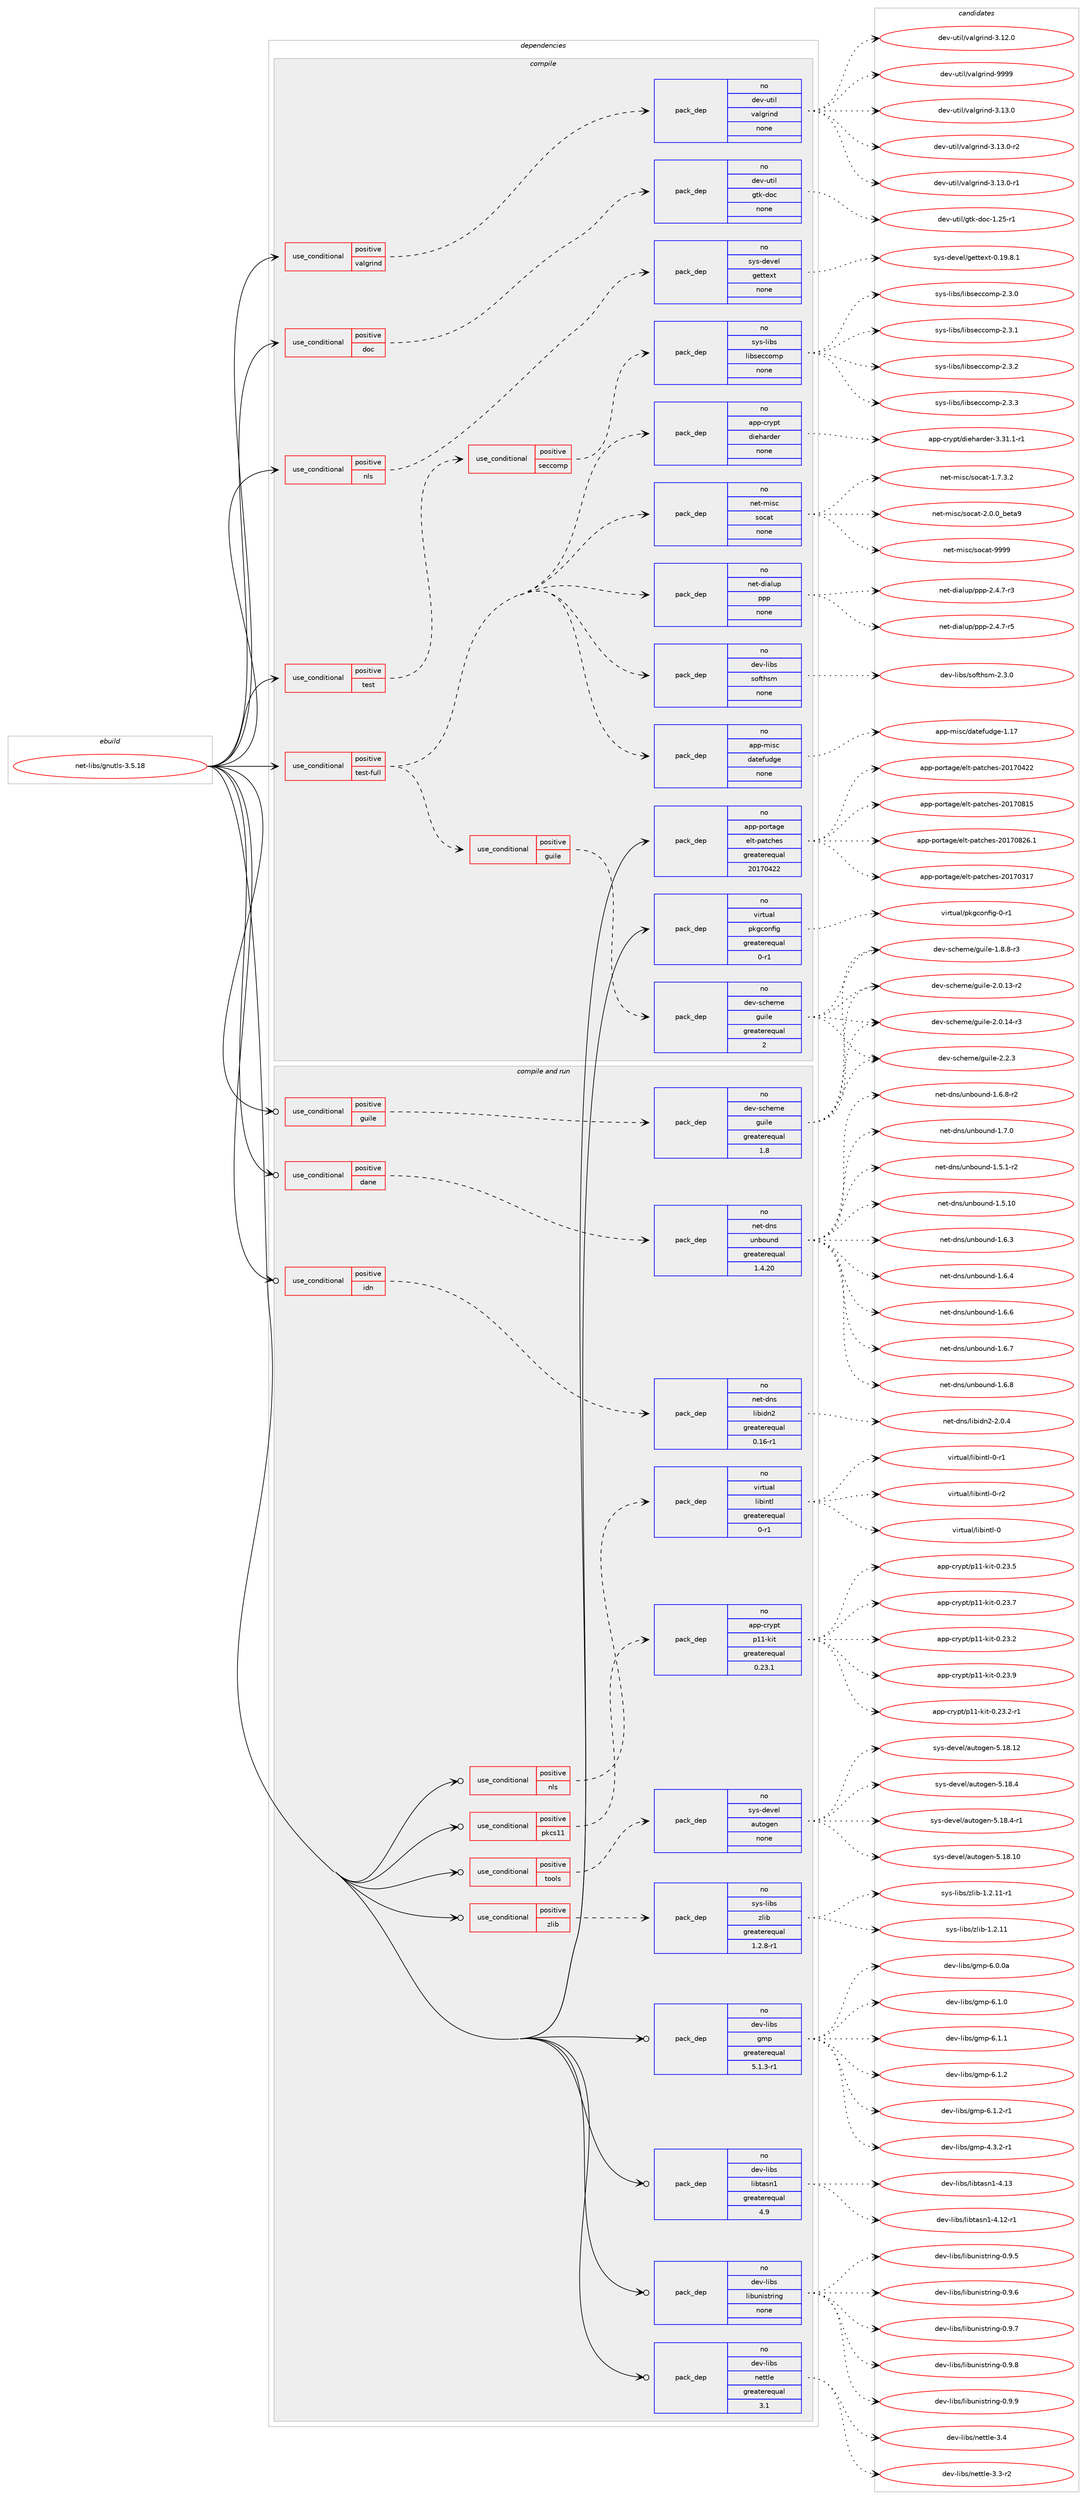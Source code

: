 digraph prolog {

# *************
# Graph options
# *************

newrank=true;
concentrate=true;
compound=true;
graph [rankdir=LR,fontname=Helvetica,fontsize=10,ranksep=1.5];#, ranksep=2.5, nodesep=0.2];
edge  [arrowhead=vee];
node  [fontname=Helvetica,fontsize=10];

# **********
# The ebuild
# **********

subgraph cluster_leftcol {
color=gray;
rank=same;
label=<<i>ebuild</i>>;
id [label="net-libs/gnutls-3.5.18", color=red, width=4, href="../net-libs/gnutls-3.5.18.svg"];
}

# ****************
# The dependencies
# ****************

subgraph cluster_midcol {
color=gray;
label=<<i>dependencies</i>>;
subgraph cluster_compile {
fillcolor="#eeeeee";
style=filled;
label=<<i>compile</i>>;
subgraph cond41 {
dependency118 [label=<<TABLE BORDER="0" CELLBORDER="1" CELLSPACING="0" CELLPADDING="4"><TR><TD ROWSPAN="3" CELLPADDING="10">use_conditional</TD></TR><TR><TD>positive</TD></TR><TR><TD>doc</TD></TR></TABLE>>, shape=none, color=red];
subgraph pack75 {
dependency119 [label=<<TABLE BORDER="0" CELLBORDER="1" CELLSPACING="0" CELLPADDING="4" WIDTH="220"><TR><TD ROWSPAN="6" CELLPADDING="30">pack_dep</TD></TR><TR><TD WIDTH="110">no</TD></TR><TR><TD>dev-util</TD></TR><TR><TD>gtk-doc</TD></TR><TR><TD>none</TD></TR><TR><TD></TD></TR></TABLE>>, shape=none, color=blue];
}
dependency118:e -> dependency119:w [weight=20,style="dashed",arrowhead="vee"];
}
id:e -> dependency118:w [weight=20,style="solid",arrowhead="vee"];
subgraph cond42 {
dependency120 [label=<<TABLE BORDER="0" CELLBORDER="1" CELLSPACING="0" CELLPADDING="4"><TR><TD ROWSPAN="3" CELLPADDING="10">use_conditional</TD></TR><TR><TD>positive</TD></TR><TR><TD>nls</TD></TR></TABLE>>, shape=none, color=red];
subgraph pack76 {
dependency121 [label=<<TABLE BORDER="0" CELLBORDER="1" CELLSPACING="0" CELLPADDING="4" WIDTH="220"><TR><TD ROWSPAN="6" CELLPADDING="30">pack_dep</TD></TR><TR><TD WIDTH="110">no</TD></TR><TR><TD>sys-devel</TD></TR><TR><TD>gettext</TD></TR><TR><TD>none</TD></TR><TR><TD></TD></TR></TABLE>>, shape=none, color=blue];
}
dependency120:e -> dependency121:w [weight=20,style="dashed",arrowhead="vee"];
}
id:e -> dependency120:w [weight=20,style="solid",arrowhead="vee"];
subgraph cond43 {
dependency122 [label=<<TABLE BORDER="0" CELLBORDER="1" CELLSPACING="0" CELLPADDING="4"><TR><TD ROWSPAN="3" CELLPADDING="10">use_conditional</TD></TR><TR><TD>positive</TD></TR><TR><TD>test</TD></TR></TABLE>>, shape=none, color=red];
subgraph cond44 {
dependency123 [label=<<TABLE BORDER="0" CELLBORDER="1" CELLSPACING="0" CELLPADDING="4"><TR><TD ROWSPAN="3" CELLPADDING="10">use_conditional</TD></TR><TR><TD>positive</TD></TR><TR><TD>seccomp</TD></TR></TABLE>>, shape=none, color=red];
subgraph pack77 {
dependency124 [label=<<TABLE BORDER="0" CELLBORDER="1" CELLSPACING="0" CELLPADDING="4" WIDTH="220"><TR><TD ROWSPAN="6" CELLPADDING="30">pack_dep</TD></TR><TR><TD WIDTH="110">no</TD></TR><TR><TD>sys-libs</TD></TR><TR><TD>libseccomp</TD></TR><TR><TD>none</TD></TR><TR><TD></TD></TR></TABLE>>, shape=none, color=blue];
}
dependency123:e -> dependency124:w [weight=20,style="dashed",arrowhead="vee"];
}
dependency122:e -> dependency123:w [weight=20,style="dashed",arrowhead="vee"];
}
id:e -> dependency122:w [weight=20,style="solid",arrowhead="vee"];
subgraph cond45 {
dependency125 [label=<<TABLE BORDER="0" CELLBORDER="1" CELLSPACING="0" CELLPADDING="4"><TR><TD ROWSPAN="3" CELLPADDING="10">use_conditional</TD></TR><TR><TD>positive</TD></TR><TR><TD>test-full</TD></TR></TABLE>>, shape=none, color=red];
subgraph cond46 {
dependency126 [label=<<TABLE BORDER="0" CELLBORDER="1" CELLSPACING="0" CELLPADDING="4"><TR><TD ROWSPAN="3" CELLPADDING="10">use_conditional</TD></TR><TR><TD>positive</TD></TR><TR><TD>guile</TD></TR></TABLE>>, shape=none, color=red];
subgraph pack78 {
dependency127 [label=<<TABLE BORDER="0" CELLBORDER="1" CELLSPACING="0" CELLPADDING="4" WIDTH="220"><TR><TD ROWSPAN="6" CELLPADDING="30">pack_dep</TD></TR><TR><TD WIDTH="110">no</TD></TR><TR><TD>dev-scheme</TD></TR><TR><TD>guile</TD></TR><TR><TD>greaterequal</TD></TR><TR><TD>2</TD></TR></TABLE>>, shape=none, color=blue];
}
dependency126:e -> dependency127:w [weight=20,style="dashed",arrowhead="vee"];
}
dependency125:e -> dependency126:w [weight=20,style="dashed",arrowhead="vee"];
subgraph pack79 {
dependency128 [label=<<TABLE BORDER="0" CELLBORDER="1" CELLSPACING="0" CELLPADDING="4" WIDTH="220"><TR><TD ROWSPAN="6" CELLPADDING="30">pack_dep</TD></TR><TR><TD WIDTH="110">no</TD></TR><TR><TD>app-crypt</TD></TR><TR><TD>dieharder</TD></TR><TR><TD>none</TD></TR><TR><TD></TD></TR></TABLE>>, shape=none, color=blue];
}
dependency125:e -> dependency128:w [weight=20,style="dashed",arrowhead="vee"];
subgraph pack80 {
dependency129 [label=<<TABLE BORDER="0" CELLBORDER="1" CELLSPACING="0" CELLPADDING="4" WIDTH="220"><TR><TD ROWSPAN="6" CELLPADDING="30">pack_dep</TD></TR><TR><TD WIDTH="110">no</TD></TR><TR><TD>app-misc</TD></TR><TR><TD>datefudge</TD></TR><TR><TD>none</TD></TR><TR><TD></TD></TR></TABLE>>, shape=none, color=blue];
}
dependency125:e -> dependency129:w [weight=20,style="dashed",arrowhead="vee"];
subgraph pack81 {
dependency130 [label=<<TABLE BORDER="0" CELLBORDER="1" CELLSPACING="0" CELLPADDING="4" WIDTH="220"><TR><TD ROWSPAN="6" CELLPADDING="30">pack_dep</TD></TR><TR><TD WIDTH="110">no</TD></TR><TR><TD>dev-libs</TD></TR><TR><TD>softhsm</TD></TR><TR><TD>none</TD></TR><TR><TD></TD></TR></TABLE>>, shape=none, color=blue];
}
dependency125:e -> dependency130:w [weight=20,style="dashed",arrowhead="vee"];
subgraph pack82 {
dependency131 [label=<<TABLE BORDER="0" CELLBORDER="1" CELLSPACING="0" CELLPADDING="4" WIDTH="220"><TR><TD ROWSPAN="6" CELLPADDING="30">pack_dep</TD></TR><TR><TD WIDTH="110">no</TD></TR><TR><TD>net-dialup</TD></TR><TR><TD>ppp</TD></TR><TR><TD>none</TD></TR><TR><TD></TD></TR></TABLE>>, shape=none, color=blue];
}
dependency125:e -> dependency131:w [weight=20,style="dashed",arrowhead="vee"];
subgraph pack83 {
dependency132 [label=<<TABLE BORDER="0" CELLBORDER="1" CELLSPACING="0" CELLPADDING="4" WIDTH="220"><TR><TD ROWSPAN="6" CELLPADDING="30">pack_dep</TD></TR><TR><TD WIDTH="110">no</TD></TR><TR><TD>net-misc</TD></TR><TR><TD>socat</TD></TR><TR><TD>none</TD></TR><TR><TD></TD></TR></TABLE>>, shape=none, color=blue];
}
dependency125:e -> dependency132:w [weight=20,style="dashed",arrowhead="vee"];
}
id:e -> dependency125:w [weight=20,style="solid",arrowhead="vee"];
subgraph cond47 {
dependency133 [label=<<TABLE BORDER="0" CELLBORDER="1" CELLSPACING="0" CELLPADDING="4"><TR><TD ROWSPAN="3" CELLPADDING="10">use_conditional</TD></TR><TR><TD>positive</TD></TR><TR><TD>valgrind</TD></TR></TABLE>>, shape=none, color=red];
subgraph pack84 {
dependency134 [label=<<TABLE BORDER="0" CELLBORDER="1" CELLSPACING="0" CELLPADDING="4" WIDTH="220"><TR><TD ROWSPAN="6" CELLPADDING="30">pack_dep</TD></TR><TR><TD WIDTH="110">no</TD></TR><TR><TD>dev-util</TD></TR><TR><TD>valgrind</TD></TR><TR><TD>none</TD></TR><TR><TD></TD></TR></TABLE>>, shape=none, color=blue];
}
dependency133:e -> dependency134:w [weight=20,style="dashed",arrowhead="vee"];
}
id:e -> dependency133:w [weight=20,style="solid",arrowhead="vee"];
subgraph pack85 {
dependency135 [label=<<TABLE BORDER="0" CELLBORDER="1" CELLSPACING="0" CELLPADDING="4" WIDTH="220"><TR><TD ROWSPAN="6" CELLPADDING="30">pack_dep</TD></TR><TR><TD WIDTH="110">no</TD></TR><TR><TD>app-portage</TD></TR><TR><TD>elt-patches</TD></TR><TR><TD>greaterequal</TD></TR><TR><TD>20170422</TD></TR></TABLE>>, shape=none, color=blue];
}
id:e -> dependency135:w [weight=20,style="solid",arrowhead="vee"];
subgraph pack86 {
dependency136 [label=<<TABLE BORDER="0" CELLBORDER="1" CELLSPACING="0" CELLPADDING="4" WIDTH="220"><TR><TD ROWSPAN="6" CELLPADDING="30">pack_dep</TD></TR><TR><TD WIDTH="110">no</TD></TR><TR><TD>virtual</TD></TR><TR><TD>pkgconfig</TD></TR><TR><TD>greaterequal</TD></TR><TR><TD>0-r1</TD></TR></TABLE>>, shape=none, color=blue];
}
id:e -> dependency136:w [weight=20,style="solid",arrowhead="vee"];
}
subgraph cluster_compileandrun {
fillcolor="#eeeeee";
style=filled;
label=<<i>compile and run</i>>;
subgraph cond48 {
dependency137 [label=<<TABLE BORDER="0" CELLBORDER="1" CELLSPACING="0" CELLPADDING="4"><TR><TD ROWSPAN="3" CELLPADDING="10">use_conditional</TD></TR><TR><TD>positive</TD></TR><TR><TD>dane</TD></TR></TABLE>>, shape=none, color=red];
subgraph pack87 {
dependency138 [label=<<TABLE BORDER="0" CELLBORDER="1" CELLSPACING="0" CELLPADDING="4" WIDTH="220"><TR><TD ROWSPAN="6" CELLPADDING="30">pack_dep</TD></TR><TR><TD WIDTH="110">no</TD></TR><TR><TD>net-dns</TD></TR><TR><TD>unbound</TD></TR><TR><TD>greaterequal</TD></TR><TR><TD>1.4.20</TD></TR></TABLE>>, shape=none, color=blue];
}
dependency137:e -> dependency138:w [weight=20,style="dashed",arrowhead="vee"];
}
id:e -> dependency137:w [weight=20,style="solid",arrowhead="odotvee"];
subgraph cond49 {
dependency139 [label=<<TABLE BORDER="0" CELLBORDER="1" CELLSPACING="0" CELLPADDING="4"><TR><TD ROWSPAN="3" CELLPADDING="10">use_conditional</TD></TR><TR><TD>positive</TD></TR><TR><TD>guile</TD></TR></TABLE>>, shape=none, color=red];
subgraph pack88 {
dependency140 [label=<<TABLE BORDER="0" CELLBORDER="1" CELLSPACING="0" CELLPADDING="4" WIDTH="220"><TR><TD ROWSPAN="6" CELLPADDING="30">pack_dep</TD></TR><TR><TD WIDTH="110">no</TD></TR><TR><TD>dev-scheme</TD></TR><TR><TD>guile</TD></TR><TR><TD>greaterequal</TD></TR><TR><TD>1.8</TD></TR></TABLE>>, shape=none, color=blue];
}
dependency139:e -> dependency140:w [weight=20,style="dashed",arrowhead="vee"];
}
id:e -> dependency139:w [weight=20,style="solid",arrowhead="odotvee"];
subgraph cond50 {
dependency141 [label=<<TABLE BORDER="0" CELLBORDER="1" CELLSPACING="0" CELLPADDING="4"><TR><TD ROWSPAN="3" CELLPADDING="10">use_conditional</TD></TR><TR><TD>positive</TD></TR><TR><TD>idn</TD></TR></TABLE>>, shape=none, color=red];
subgraph pack89 {
dependency142 [label=<<TABLE BORDER="0" CELLBORDER="1" CELLSPACING="0" CELLPADDING="4" WIDTH="220"><TR><TD ROWSPAN="6" CELLPADDING="30">pack_dep</TD></TR><TR><TD WIDTH="110">no</TD></TR><TR><TD>net-dns</TD></TR><TR><TD>libidn2</TD></TR><TR><TD>greaterequal</TD></TR><TR><TD>0.16-r1</TD></TR></TABLE>>, shape=none, color=blue];
}
dependency141:e -> dependency142:w [weight=20,style="dashed",arrowhead="vee"];
}
id:e -> dependency141:w [weight=20,style="solid",arrowhead="odotvee"];
subgraph cond51 {
dependency143 [label=<<TABLE BORDER="0" CELLBORDER="1" CELLSPACING="0" CELLPADDING="4"><TR><TD ROWSPAN="3" CELLPADDING="10">use_conditional</TD></TR><TR><TD>positive</TD></TR><TR><TD>nls</TD></TR></TABLE>>, shape=none, color=red];
subgraph pack90 {
dependency144 [label=<<TABLE BORDER="0" CELLBORDER="1" CELLSPACING="0" CELLPADDING="4" WIDTH="220"><TR><TD ROWSPAN="6" CELLPADDING="30">pack_dep</TD></TR><TR><TD WIDTH="110">no</TD></TR><TR><TD>virtual</TD></TR><TR><TD>libintl</TD></TR><TR><TD>greaterequal</TD></TR><TR><TD>0-r1</TD></TR></TABLE>>, shape=none, color=blue];
}
dependency143:e -> dependency144:w [weight=20,style="dashed",arrowhead="vee"];
}
id:e -> dependency143:w [weight=20,style="solid",arrowhead="odotvee"];
subgraph cond52 {
dependency145 [label=<<TABLE BORDER="0" CELLBORDER="1" CELLSPACING="0" CELLPADDING="4"><TR><TD ROWSPAN="3" CELLPADDING="10">use_conditional</TD></TR><TR><TD>positive</TD></TR><TR><TD>pkcs11</TD></TR></TABLE>>, shape=none, color=red];
subgraph pack91 {
dependency146 [label=<<TABLE BORDER="0" CELLBORDER="1" CELLSPACING="0" CELLPADDING="4" WIDTH="220"><TR><TD ROWSPAN="6" CELLPADDING="30">pack_dep</TD></TR><TR><TD WIDTH="110">no</TD></TR><TR><TD>app-crypt</TD></TR><TR><TD>p11-kit</TD></TR><TR><TD>greaterequal</TD></TR><TR><TD>0.23.1</TD></TR></TABLE>>, shape=none, color=blue];
}
dependency145:e -> dependency146:w [weight=20,style="dashed",arrowhead="vee"];
}
id:e -> dependency145:w [weight=20,style="solid",arrowhead="odotvee"];
subgraph cond53 {
dependency147 [label=<<TABLE BORDER="0" CELLBORDER="1" CELLSPACING="0" CELLPADDING="4"><TR><TD ROWSPAN="3" CELLPADDING="10">use_conditional</TD></TR><TR><TD>positive</TD></TR><TR><TD>tools</TD></TR></TABLE>>, shape=none, color=red];
subgraph pack92 {
dependency148 [label=<<TABLE BORDER="0" CELLBORDER="1" CELLSPACING="0" CELLPADDING="4" WIDTH="220"><TR><TD ROWSPAN="6" CELLPADDING="30">pack_dep</TD></TR><TR><TD WIDTH="110">no</TD></TR><TR><TD>sys-devel</TD></TR><TR><TD>autogen</TD></TR><TR><TD>none</TD></TR><TR><TD></TD></TR></TABLE>>, shape=none, color=blue];
}
dependency147:e -> dependency148:w [weight=20,style="dashed",arrowhead="vee"];
}
id:e -> dependency147:w [weight=20,style="solid",arrowhead="odotvee"];
subgraph cond54 {
dependency149 [label=<<TABLE BORDER="0" CELLBORDER="1" CELLSPACING="0" CELLPADDING="4"><TR><TD ROWSPAN="3" CELLPADDING="10">use_conditional</TD></TR><TR><TD>positive</TD></TR><TR><TD>zlib</TD></TR></TABLE>>, shape=none, color=red];
subgraph pack93 {
dependency150 [label=<<TABLE BORDER="0" CELLBORDER="1" CELLSPACING="0" CELLPADDING="4" WIDTH="220"><TR><TD ROWSPAN="6" CELLPADDING="30">pack_dep</TD></TR><TR><TD WIDTH="110">no</TD></TR><TR><TD>sys-libs</TD></TR><TR><TD>zlib</TD></TR><TR><TD>greaterequal</TD></TR><TR><TD>1.2.8-r1</TD></TR></TABLE>>, shape=none, color=blue];
}
dependency149:e -> dependency150:w [weight=20,style="dashed",arrowhead="vee"];
}
id:e -> dependency149:w [weight=20,style="solid",arrowhead="odotvee"];
subgraph pack94 {
dependency151 [label=<<TABLE BORDER="0" CELLBORDER="1" CELLSPACING="0" CELLPADDING="4" WIDTH="220"><TR><TD ROWSPAN="6" CELLPADDING="30">pack_dep</TD></TR><TR><TD WIDTH="110">no</TD></TR><TR><TD>dev-libs</TD></TR><TR><TD>gmp</TD></TR><TR><TD>greaterequal</TD></TR><TR><TD>5.1.3-r1</TD></TR></TABLE>>, shape=none, color=blue];
}
id:e -> dependency151:w [weight=20,style="solid",arrowhead="odotvee"];
subgraph pack95 {
dependency152 [label=<<TABLE BORDER="0" CELLBORDER="1" CELLSPACING="0" CELLPADDING="4" WIDTH="220"><TR><TD ROWSPAN="6" CELLPADDING="30">pack_dep</TD></TR><TR><TD WIDTH="110">no</TD></TR><TR><TD>dev-libs</TD></TR><TR><TD>libtasn1</TD></TR><TR><TD>greaterequal</TD></TR><TR><TD>4.9</TD></TR></TABLE>>, shape=none, color=blue];
}
id:e -> dependency152:w [weight=20,style="solid",arrowhead="odotvee"];
subgraph pack96 {
dependency153 [label=<<TABLE BORDER="0" CELLBORDER="1" CELLSPACING="0" CELLPADDING="4" WIDTH="220"><TR><TD ROWSPAN="6" CELLPADDING="30">pack_dep</TD></TR><TR><TD WIDTH="110">no</TD></TR><TR><TD>dev-libs</TD></TR><TR><TD>libunistring</TD></TR><TR><TD>none</TD></TR><TR><TD></TD></TR></TABLE>>, shape=none, color=blue];
}
id:e -> dependency153:w [weight=20,style="solid",arrowhead="odotvee"];
subgraph pack97 {
dependency154 [label=<<TABLE BORDER="0" CELLBORDER="1" CELLSPACING="0" CELLPADDING="4" WIDTH="220"><TR><TD ROWSPAN="6" CELLPADDING="30">pack_dep</TD></TR><TR><TD WIDTH="110">no</TD></TR><TR><TD>dev-libs</TD></TR><TR><TD>nettle</TD></TR><TR><TD>greaterequal</TD></TR><TR><TD>3.1</TD></TR></TABLE>>, shape=none, color=blue];
}
id:e -> dependency154:w [weight=20,style="solid",arrowhead="odotvee"];
}
subgraph cluster_run {
fillcolor="#eeeeee";
style=filled;
label=<<i>run</i>>;
}
}

# **************
# The candidates
# **************

subgraph cluster_choices {
rank=same;
color=gray;
label=<<i>candidates</i>>;

subgraph choice75 {
color=black;
nodesep=1;
choice1001011184511711610510847103116107451001119945494650534511449 [label="dev-util/gtk-doc-1.25-r1", color=red, width=4,href="../dev-util/gtk-doc-1.25-r1.svg"];
dependency119:e -> choice1001011184511711610510847103116107451001119945494650534511449:w [style=dotted,weight="100"];
}
subgraph choice76 {
color=black;
nodesep=1;
choice1151211154510010111810110847103101116116101120116454846495746564649 [label="sys-devel/gettext-0.19.8.1", color=red, width=4,href="../sys-devel/gettext-0.19.8.1.svg"];
dependency121:e -> choice1151211154510010111810110847103101116116101120116454846495746564649:w [style=dotted,weight="100"];
}
subgraph choice77 {
color=black;
nodesep=1;
choice115121115451081059811547108105981151019999111109112455046514648 [label="sys-libs/libseccomp-2.3.0", color=red, width=4,href="../sys-libs/libseccomp-2.3.0.svg"];
choice115121115451081059811547108105981151019999111109112455046514649 [label="sys-libs/libseccomp-2.3.1", color=red, width=4,href="../sys-libs/libseccomp-2.3.1.svg"];
choice115121115451081059811547108105981151019999111109112455046514650 [label="sys-libs/libseccomp-2.3.2", color=red, width=4,href="../sys-libs/libseccomp-2.3.2.svg"];
choice115121115451081059811547108105981151019999111109112455046514651 [label="sys-libs/libseccomp-2.3.3", color=red, width=4,href="../sys-libs/libseccomp-2.3.3.svg"];
dependency124:e -> choice115121115451081059811547108105981151019999111109112455046514648:w [style=dotted,weight="100"];
dependency124:e -> choice115121115451081059811547108105981151019999111109112455046514649:w [style=dotted,weight="100"];
dependency124:e -> choice115121115451081059811547108105981151019999111109112455046514650:w [style=dotted,weight="100"];
dependency124:e -> choice115121115451081059811547108105981151019999111109112455046514651:w [style=dotted,weight="100"];
}
subgraph choice78 {
color=black;
nodesep=1;
choice1001011184511599104101109101471031171051081014549465646564511451 [label="dev-scheme/guile-1.8.8-r3", color=red, width=4,href="../dev-scheme/guile-1.8.8-r3.svg"];
choice100101118451159910410110910147103117105108101455046484649514511450 [label="dev-scheme/guile-2.0.13-r2", color=red, width=4,href="../dev-scheme/guile-2.0.13-r2.svg"];
choice100101118451159910410110910147103117105108101455046484649524511451 [label="dev-scheme/guile-2.0.14-r3", color=red, width=4,href="../dev-scheme/guile-2.0.14-r3.svg"];
choice100101118451159910410110910147103117105108101455046504651 [label="dev-scheme/guile-2.2.3", color=red, width=4,href="../dev-scheme/guile-2.2.3.svg"];
dependency127:e -> choice1001011184511599104101109101471031171051081014549465646564511451:w [style=dotted,weight="100"];
dependency127:e -> choice100101118451159910410110910147103117105108101455046484649514511450:w [style=dotted,weight="100"];
dependency127:e -> choice100101118451159910410110910147103117105108101455046484649524511451:w [style=dotted,weight="100"];
dependency127:e -> choice100101118451159910410110910147103117105108101455046504651:w [style=dotted,weight="100"];
}
subgraph choice79 {
color=black;
nodesep=1;
choice9711211245991141211121164710010510110497114100101114455146514946494511449 [label="app-crypt/dieharder-3.31.1-r1", color=red, width=4,href="../app-crypt/dieharder-3.31.1-r1.svg"];
dependency128:e -> choice9711211245991141211121164710010510110497114100101114455146514946494511449:w [style=dotted,weight="100"];
}
subgraph choice80 {
color=black;
nodesep=1;
choice97112112451091051159947100971161011021171001031014549464955 [label="app-misc/datefudge-1.17", color=red, width=4,href="../app-misc/datefudge-1.17.svg"];
dependency129:e -> choice97112112451091051159947100971161011021171001031014549464955:w [style=dotted,weight="100"];
}
subgraph choice81 {
color=black;
nodesep=1;
choice100101118451081059811547115111102116104115109455046514648 [label="dev-libs/softhsm-2.3.0", color=red, width=4,href="../dev-libs/softhsm-2.3.0.svg"];
dependency130:e -> choice100101118451081059811547115111102116104115109455046514648:w [style=dotted,weight="100"];
}
subgraph choice82 {
color=black;
nodesep=1;
choice1101011164510010597108117112471121121124550465246554511451 [label="net-dialup/ppp-2.4.7-r3", color=red, width=4,href="../net-dialup/ppp-2.4.7-r3.svg"];
choice1101011164510010597108117112471121121124550465246554511453 [label="net-dialup/ppp-2.4.7-r5", color=red, width=4,href="../net-dialup/ppp-2.4.7-r5.svg"];
dependency131:e -> choice1101011164510010597108117112471121121124550465246554511451:w [style=dotted,weight="100"];
dependency131:e -> choice1101011164510010597108117112471121121124550465246554511453:w [style=dotted,weight="100"];
}
subgraph choice83 {
color=black;
nodesep=1;
choice11010111645109105115994711511199971164549465546514650 [label="net-misc/socat-1.7.3.2", color=red, width=4,href="../net-misc/socat-1.7.3.2.svg"];
choice110101116451091051159947115111999711645504648464895981011169757 [label="net-misc/socat-2.0.0_beta9", color=red, width=4,href="../net-misc/socat-2.0.0_beta9.svg"];
choice11010111645109105115994711511199971164557575757 [label="net-misc/socat-9999", color=red, width=4,href="../net-misc/socat-9999.svg"];
dependency132:e -> choice11010111645109105115994711511199971164549465546514650:w [style=dotted,weight="100"];
dependency132:e -> choice110101116451091051159947115111999711645504648464895981011169757:w [style=dotted,weight="100"];
dependency132:e -> choice11010111645109105115994711511199971164557575757:w [style=dotted,weight="100"];
}
subgraph choice84 {
color=black;
nodesep=1;
choice10010111845117116105108471189710810311410511010045514649504648 [label="dev-util/valgrind-3.12.0", color=red, width=4,href="../dev-util/valgrind-3.12.0.svg"];
choice10010111845117116105108471189710810311410511010045514649514648 [label="dev-util/valgrind-3.13.0", color=red, width=4,href="../dev-util/valgrind-3.13.0.svg"];
choice100101118451171161051084711897108103114105110100455146495146484511449 [label="dev-util/valgrind-3.13.0-r1", color=red, width=4,href="../dev-util/valgrind-3.13.0-r1.svg"];
choice100101118451171161051084711897108103114105110100455146495146484511450 [label="dev-util/valgrind-3.13.0-r2", color=red, width=4,href="../dev-util/valgrind-3.13.0-r2.svg"];
choice1001011184511711610510847118971081031141051101004557575757 [label="dev-util/valgrind-9999", color=red, width=4,href="../dev-util/valgrind-9999.svg"];
dependency134:e -> choice10010111845117116105108471189710810311410511010045514649504648:w [style=dotted,weight="100"];
dependency134:e -> choice10010111845117116105108471189710810311410511010045514649514648:w [style=dotted,weight="100"];
dependency134:e -> choice100101118451171161051084711897108103114105110100455146495146484511449:w [style=dotted,weight="100"];
dependency134:e -> choice100101118451171161051084711897108103114105110100455146495146484511450:w [style=dotted,weight="100"];
dependency134:e -> choice1001011184511711610510847118971081031141051101004557575757:w [style=dotted,weight="100"];
}
subgraph choice85 {
color=black;
nodesep=1;
choice97112112451121111141169710310147101108116451129711699104101115455048495548514955 [label="app-portage/elt-patches-20170317", color=red, width=4,href="../app-portage/elt-patches-20170317.svg"];
choice97112112451121111141169710310147101108116451129711699104101115455048495548525050 [label="app-portage/elt-patches-20170422", color=red, width=4,href="../app-portage/elt-patches-20170422.svg"];
choice97112112451121111141169710310147101108116451129711699104101115455048495548564953 [label="app-portage/elt-patches-20170815", color=red, width=4,href="../app-portage/elt-patches-20170815.svg"];
choice971121124511211111411697103101471011081164511297116991041011154550484955485650544649 [label="app-portage/elt-patches-20170826.1", color=red, width=4,href="../app-portage/elt-patches-20170826.1.svg"];
dependency135:e -> choice97112112451121111141169710310147101108116451129711699104101115455048495548514955:w [style=dotted,weight="100"];
dependency135:e -> choice97112112451121111141169710310147101108116451129711699104101115455048495548525050:w [style=dotted,weight="100"];
dependency135:e -> choice97112112451121111141169710310147101108116451129711699104101115455048495548564953:w [style=dotted,weight="100"];
dependency135:e -> choice971121124511211111411697103101471011081164511297116991041011154550484955485650544649:w [style=dotted,weight="100"];
}
subgraph choice86 {
color=black;
nodesep=1;
choice11810511411611797108471121071039911111010210510345484511449 [label="virtual/pkgconfig-0-r1", color=red, width=4,href="../virtual/pkgconfig-0-r1.svg"];
dependency136:e -> choice11810511411611797108471121071039911111010210510345484511449:w [style=dotted,weight="100"];
}
subgraph choice87 {
color=black;
nodesep=1;
choice1101011164510011011547117110981111171101004549465346494511450 [label="net-dns/unbound-1.5.1-r2", color=red, width=4,href="../net-dns/unbound-1.5.1-r2.svg"];
choice11010111645100110115471171109811111711010045494653464948 [label="net-dns/unbound-1.5.10", color=red, width=4,href="../net-dns/unbound-1.5.10.svg"];
choice110101116451001101154711711098111117110100454946544651 [label="net-dns/unbound-1.6.3", color=red, width=4,href="../net-dns/unbound-1.6.3.svg"];
choice110101116451001101154711711098111117110100454946544652 [label="net-dns/unbound-1.6.4", color=red, width=4,href="../net-dns/unbound-1.6.4.svg"];
choice110101116451001101154711711098111117110100454946544654 [label="net-dns/unbound-1.6.6", color=red, width=4,href="../net-dns/unbound-1.6.6.svg"];
choice110101116451001101154711711098111117110100454946544655 [label="net-dns/unbound-1.6.7", color=red, width=4,href="../net-dns/unbound-1.6.7.svg"];
choice110101116451001101154711711098111117110100454946544656 [label="net-dns/unbound-1.6.8", color=red, width=4,href="../net-dns/unbound-1.6.8.svg"];
choice1101011164510011011547117110981111171101004549465446564511450 [label="net-dns/unbound-1.6.8-r2", color=red, width=4,href="../net-dns/unbound-1.6.8-r2.svg"];
choice110101116451001101154711711098111117110100454946554648 [label="net-dns/unbound-1.7.0", color=red, width=4,href="../net-dns/unbound-1.7.0.svg"];
dependency138:e -> choice1101011164510011011547117110981111171101004549465346494511450:w [style=dotted,weight="100"];
dependency138:e -> choice11010111645100110115471171109811111711010045494653464948:w [style=dotted,weight="100"];
dependency138:e -> choice110101116451001101154711711098111117110100454946544651:w [style=dotted,weight="100"];
dependency138:e -> choice110101116451001101154711711098111117110100454946544652:w [style=dotted,weight="100"];
dependency138:e -> choice110101116451001101154711711098111117110100454946544654:w [style=dotted,weight="100"];
dependency138:e -> choice110101116451001101154711711098111117110100454946544655:w [style=dotted,weight="100"];
dependency138:e -> choice110101116451001101154711711098111117110100454946544656:w [style=dotted,weight="100"];
dependency138:e -> choice1101011164510011011547117110981111171101004549465446564511450:w [style=dotted,weight="100"];
dependency138:e -> choice110101116451001101154711711098111117110100454946554648:w [style=dotted,weight="100"];
}
subgraph choice88 {
color=black;
nodesep=1;
choice1001011184511599104101109101471031171051081014549465646564511451 [label="dev-scheme/guile-1.8.8-r3", color=red, width=4,href="../dev-scheme/guile-1.8.8-r3.svg"];
choice100101118451159910410110910147103117105108101455046484649514511450 [label="dev-scheme/guile-2.0.13-r2", color=red, width=4,href="../dev-scheme/guile-2.0.13-r2.svg"];
choice100101118451159910410110910147103117105108101455046484649524511451 [label="dev-scheme/guile-2.0.14-r3", color=red, width=4,href="../dev-scheme/guile-2.0.14-r3.svg"];
choice100101118451159910410110910147103117105108101455046504651 [label="dev-scheme/guile-2.2.3", color=red, width=4,href="../dev-scheme/guile-2.2.3.svg"];
dependency140:e -> choice1001011184511599104101109101471031171051081014549465646564511451:w [style=dotted,weight="100"];
dependency140:e -> choice100101118451159910410110910147103117105108101455046484649514511450:w [style=dotted,weight="100"];
dependency140:e -> choice100101118451159910410110910147103117105108101455046484649524511451:w [style=dotted,weight="100"];
dependency140:e -> choice100101118451159910410110910147103117105108101455046504651:w [style=dotted,weight="100"];
}
subgraph choice89 {
color=black;
nodesep=1;
choice11010111645100110115471081059810510011050455046484652 [label="net-dns/libidn2-2.0.4", color=red, width=4,href="../net-dns/libidn2-2.0.4.svg"];
dependency142:e -> choice11010111645100110115471081059810510011050455046484652:w [style=dotted,weight="100"];
}
subgraph choice90 {
color=black;
nodesep=1;
choice1181051141161179710847108105981051101161084548 [label="virtual/libintl-0", color=red, width=4,href="../virtual/libintl-0.svg"];
choice11810511411611797108471081059810511011610845484511449 [label="virtual/libintl-0-r1", color=red, width=4,href="../virtual/libintl-0-r1.svg"];
choice11810511411611797108471081059810511011610845484511450 [label="virtual/libintl-0-r2", color=red, width=4,href="../virtual/libintl-0-r2.svg"];
dependency144:e -> choice1181051141161179710847108105981051101161084548:w [style=dotted,weight="100"];
dependency144:e -> choice11810511411611797108471081059810511011610845484511449:w [style=dotted,weight="100"];
dependency144:e -> choice11810511411611797108471081059810511011610845484511450:w [style=dotted,weight="100"];
}
subgraph choice91 {
color=black;
nodesep=1;
choice97112112459911412111211647112494945107105116454846505146504511449 [label="app-crypt/p11-kit-0.23.2-r1", color=red, width=4,href="../app-crypt/p11-kit-0.23.2-r1.svg"];
choice9711211245991141211121164711249494510710511645484650514653 [label="app-crypt/p11-kit-0.23.5", color=red, width=4,href="../app-crypt/p11-kit-0.23.5.svg"];
choice9711211245991141211121164711249494510710511645484650514655 [label="app-crypt/p11-kit-0.23.7", color=red, width=4,href="../app-crypt/p11-kit-0.23.7.svg"];
choice9711211245991141211121164711249494510710511645484650514650 [label="app-crypt/p11-kit-0.23.2", color=red, width=4,href="../app-crypt/p11-kit-0.23.2.svg"];
choice9711211245991141211121164711249494510710511645484650514657 [label="app-crypt/p11-kit-0.23.9", color=red, width=4,href="../app-crypt/p11-kit-0.23.9.svg"];
dependency146:e -> choice97112112459911412111211647112494945107105116454846505146504511449:w [style=dotted,weight="100"];
dependency146:e -> choice9711211245991141211121164711249494510710511645484650514653:w [style=dotted,weight="100"];
dependency146:e -> choice9711211245991141211121164711249494510710511645484650514655:w [style=dotted,weight="100"];
dependency146:e -> choice9711211245991141211121164711249494510710511645484650514650:w [style=dotted,weight="100"];
dependency146:e -> choice9711211245991141211121164711249494510710511645484650514657:w [style=dotted,weight="100"];
}
subgraph choice92 {
color=black;
nodesep=1;
choice1151211154510010111810110847971171161111031011104553464956464948 [label="sys-devel/autogen-5.18.10", color=red, width=4,href="../sys-devel/autogen-5.18.10.svg"];
choice1151211154510010111810110847971171161111031011104553464956464950 [label="sys-devel/autogen-5.18.12", color=red, width=4,href="../sys-devel/autogen-5.18.12.svg"];
choice11512111545100101118101108479711711611110310111045534649564652 [label="sys-devel/autogen-5.18.4", color=red, width=4,href="../sys-devel/autogen-5.18.4.svg"];
choice115121115451001011181011084797117116111103101110455346495646524511449 [label="sys-devel/autogen-5.18.4-r1", color=red, width=4,href="../sys-devel/autogen-5.18.4-r1.svg"];
dependency148:e -> choice1151211154510010111810110847971171161111031011104553464956464948:w [style=dotted,weight="100"];
dependency148:e -> choice1151211154510010111810110847971171161111031011104553464956464950:w [style=dotted,weight="100"];
dependency148:e -> choice11512111545100101118101108479711711611110310111045534649564652:w [style=dotted,weight="100"];
dependency148:e -> choice115121115451001011181011084797117116111103101110455346495646524511449:w [style=dotted,weight="100"];
}
subgraph choice93 {
color=black;
nodesep=1;
choice1151211154510810598115471221081059845494650464949 [label="sys-libs/zlib-1.2.11", color=red, width=4,href="../sys-libs/zlib-1.2.11.svg"];
choice11512111545108105981154712210810598454946504649494511449 [label="sys-libs/zlib-1.2.11-r1", color=red, width=4,href="../sys-libs/zlib-1.2.11-r1.svg"];
dependency150:e -> choice1151211154510810598115471221081059845494650464949:w [style=dotted,weight="100"];
dependency150:e -> choice11512111545108105981154712210810598454946504649494511449:w [style=dotted,weight="100"];
}
subgraph choice94 {
color=black;
nodesep=1;
choice1001011184510810598115471031091124552465146504511449 [label="dev-libs/gmp-4.3.2-r1", color=red, width=4,href="../dev-libs/gmp-4.3.2-r1.svg"];
choice10010111845108105981154710310911245544648464897 [label="dev-libs/gmp-6.0.0a", color=red, width=4,href="../dev-libs/gmp-6.0.0a.svg"];
choice100101118451081059811547103109112455446494648 [label="dev-libs/gmp-6.1.0", color=red, width=4,href="../dev-libs/gmp-6.1.0.svg"];
choice100101118451081059811547103109112455446494649 [label="dev-libs/gmp-6.1.1", color=red, width=4,href="../dev-libs/gmp-6.1.1.svg"];
choice100101118451081059811547103109112455446494650 [label="dev-libs/gmp-6.1.2", color=red, width=4,href="../dev-libs/gmp-6.1.2.svg"];
choice1001011184510810598115471031091124554464946504511449 [label="dev-libs/gmp-6.1.2-r1", color=red, width=4,href="../dev-libs/gmp-6.1.2-r1.svg"];
dependency151:e -> choice1001011184510810598115471031091124552465146504511449:w [style=dotted,weight="100"];
dependency151:e -> choice10010111845108105981154710310911245544648464897:w [style=dotted,weight="100"];
dependency151:e -> choice100101118451081059811547103109112455446494648:w [style=dotted,weight="100"];
dependency151:e -> choice100101118451081059811547103109112455446494649:w [style=dotted,weight="100"];
dependency151:e -> choice100101118451081059811547103109112455446494650:w [style=dotted,weight="100"];
dependency151:e -> choice1001011184510810598115471031091124554464946504511449:w [style=dotted,weight="100"];
}
subgraph choice95 {
color=black;
nodesep=1;
choice10010111845108105981154710810598116971151104945524649504511449 [label="dev-libs/libtasn1-4.12-r1", color=red, width=4,href="../dev-libs/libtasn1-4.12-r1.svg"];
choice1001011184510810598115471081059811697115110494552464951 [label="dev-libs/libtasn1-4.13", color=red, width=4,href="../dev-libs/libtasn1-4.13.svg"];
dependency152:e -> choice10010111845108105981154710810598116971151104945524649504511449:w [style=dotted,weight="100"];
dependency152:e -> choice1001011184510810598115471081059811697115110494552464951:w [style=dotted,weight="100"];
}
subgraph choice96 {
color=black;
nodesep=1;
choice10010111845108105981154710810598117110105115116114105110103454846574653 [label="dev-libs/libunistring-0.9.5", color=red, width=4,href="../dev-libs/libunistring-0.9.5.svg"];
choice10010111845108105981154710810598117110105115116114105110103454846574654 [label="dev-libs/libunistring-0.9.6", color=red, width=4,href="../dev-libs/libunistring-0.9.6.svg"];
choice10010111845108105981154710810598117110105115116114105110103454846574655 [label="dev-libs/libunistring-0.9.7", color=red, width=4,href="../dev-libs/libunistring-0.9.7.svg"];
choice10010111845108105981154710810598117110105115116114105110103454846574656 [label="dev-libs/libunistring-0.9.8", color=red, width=4,href="../dev-libs/libunistring-0.9.8.svg"];
choice10010111845108105981154710810598117110105115116114105110103454846574657 [label="dev-libs/libunistring-0.9.9", color=red, width=4,href="../dev-libs/libunistring-0.9.9.svg"];
dependency153:e -> choice10010111845108105981154710810598117110105115116114105110103454846574653:w [style=dotted,weight="100"];
dependency153:e -> choice10010111845108105981154710810598117110105115116114105110103454846574654:w [style=dotted,weight="100"];
dependency153:e -> choice10010111845108105981154710810598117110105115116114105110103454846574655:w [style=dotted,weight="100"];
dependency153:e -> choice10010111845108105981154710810598117110105115116114105110103454846574656:w [style=dotted,weight="100"];
dependency153:e -> choice10010111845108105981154710810598117110105115116114105110103454846574657:w [style=dotted,weight="100"];
}
subgraph choice97 {
color=black;
nodesep=1;
choice100101118451081059811547110101116116108101455146514511450 [label="dev-libs/nettle-3.3-r2", color=red, width=4,href="../dev-libs/nettle-3.3-r2.svg"];
choice10010111845108105981154711010111611610810145514652 [label="dev-libs/nettle-3.4", color=red, width=4,href="../dev-libs/nettle-3.4.svg"];
dependency154:e -> choice100101118451081059811547110101116116108101455146514511450:w [style=dotted,weight="100"];
dependency154:e -> choice10010111845108105981154711010111611610810145514652:w [style=dotted,weight="100"];
}
}

}
